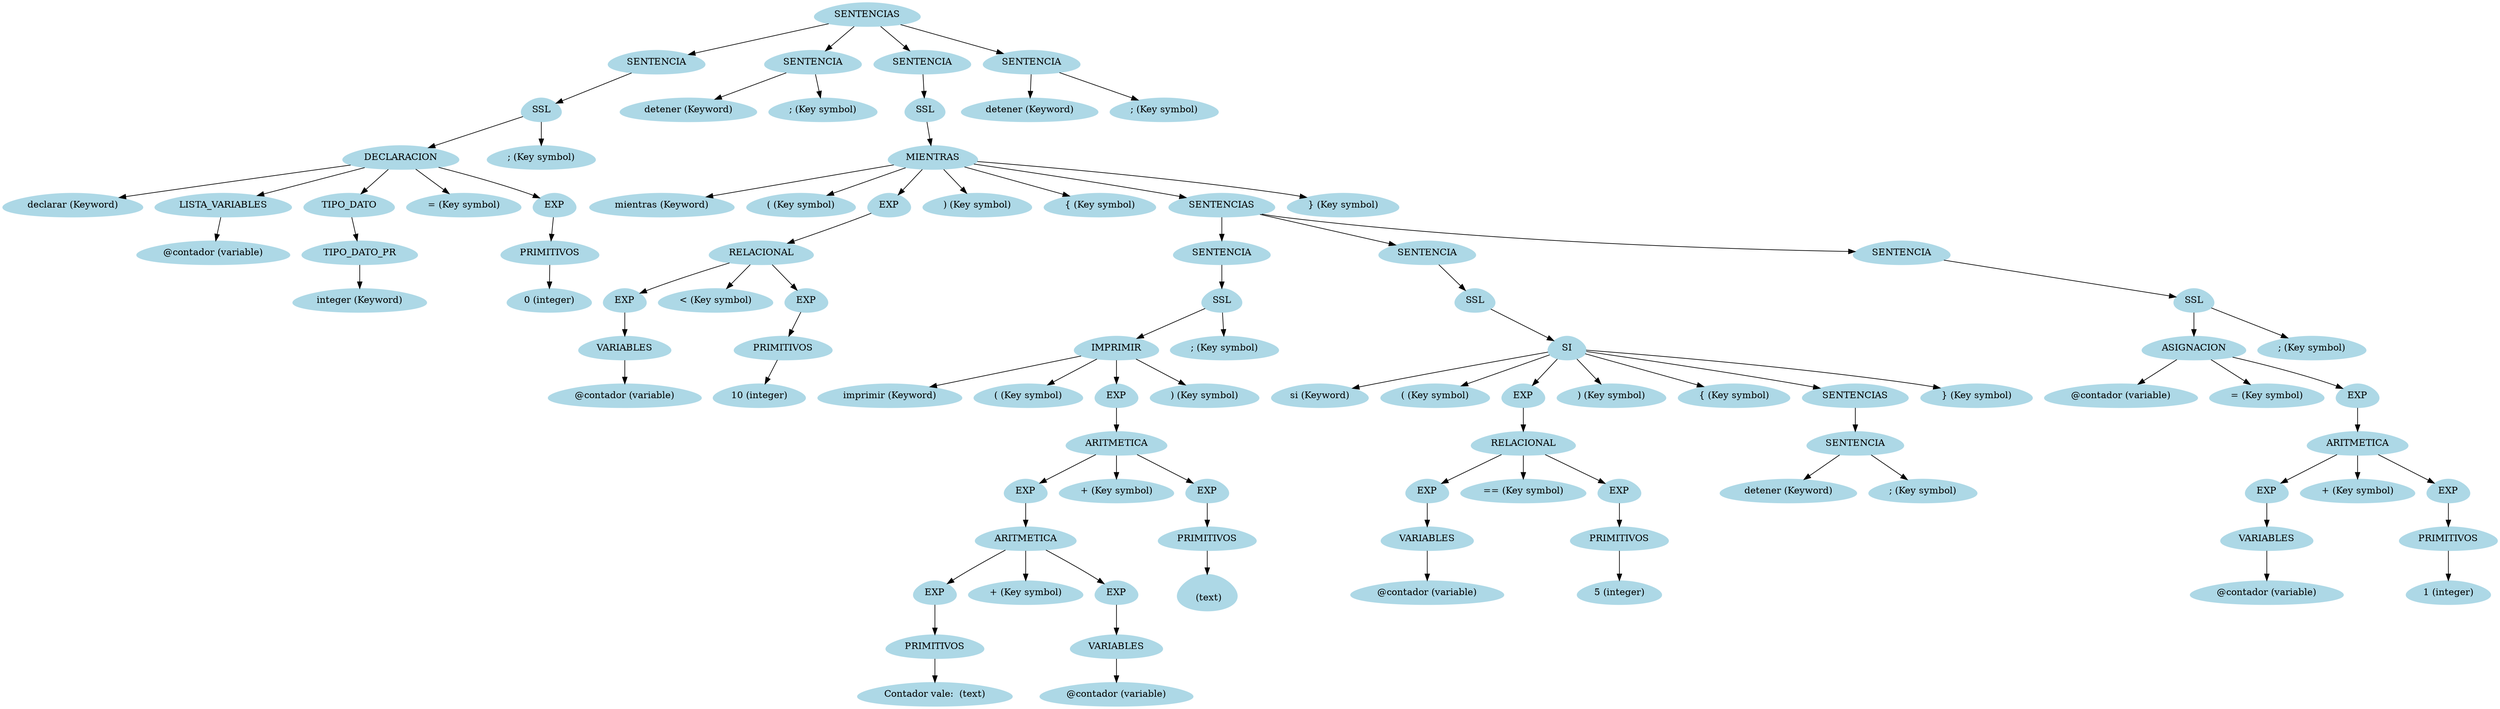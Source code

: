 digraph grafo{
node [shape = egg];
4094363[label="SENTENCIAS", style = filled, color = lightblue];
36849274[label="SENTENCIA", style = filled, color = lightblue];
4094363->36849274;
63208015[label="SSL", style = filled, color = lightblue];
36849274->63208015;
32001227[label="DECLARACION", style = filled, color = lightblue];
63208015->32001227;
19575591[label="declarar (Keyword)", style = filled, color = lightblue];
32001227->19575591;
41962596[label="LISTA_VARIABLES", style = filled, color = lightblue];
32001227->41962596;
42119052[label="@contador (variable)", style = filled, color = lightblue];
41962596->42119052;
43527150[label="TIPO_DATO", style = filled, color = lightblue];
32001227->43527150;
56200037[label="TIPO_DATO_PR", style = filled, color = lightblue];
43527150->56200037;
36038289[label="integer (Keyword)", style = filled, color = lightblue];
56200037->36038289;
55909147[label="= (Key symbol)", style = filled, color = lightblue];
32001227->55909147;
33420276[label="EXP", style = filled, color = lightblue];
32001227->33420276;
32347029[label="PRIMITIVOS", style = filled, color = lightblue];
33420276->32347029;
22687807[label="0 (integer)", style = filled, color = lightblue];
32347029->22687807;
2863675[label="; (Key symbol)", style = filled, color = lightblue];
63208015->2863675;
25773083[label="SENTENCIA", style = filled, color = lightblue];
4094363->25773083;
30631159[label="detener (Keyword)", style = filled, color = lightblue];
25773083->30631159;
7244975[label="; (Key symbol)", style = filled, color = lightblue];
25773083->7244975;
65204782[label="SENTENCIA", style = filled, color = lightblue];
4094363->65204782;
49972132[label="SSL", style = filled, color = lightblue];
65204782->49972132;
47096010[label="MIENTRAS", style = filled, color = lightblue];
49972132->47096010;
21210914[label="mientras (Keyword)", style = filled, color = lightblue];
47096010->21210914;
56680499[label="( (Key symbol)", style = filled, color = lightblue];
47096010->56680499;
40362448[label="EXP", style = filled, color = lightblue];
47096010->40362448;
27717712[label="RELACIONAL", style = filled, color = lightblue];
40362448->27717712;
48132822[label="EXP", style = filled, color = lightblue];
27717712->48132822;
30542218[label="VARIABLES", style = filled, color = lightblue];
48132822->30542218;
6444509[label="@contador (variable)", style = filled, color = lightblue];
30542218->6444509;
58000584[label="< (Key symbol)", style = filled, color = lightblue];
27717712->58000584;
52243212[label="EXP", style = filled, color = lightblue];
27717712->52243212;
426867[label="PRIMITIVOS", style = filled, color = lightblue];
52243212->426867;
3841804[label="10 (integer)", style = filled, color = lightblue];
426867->3841804;
34576242[label=") (Key symbol)", style = filled, color = lightblue];
47096010->34576242;
42750725[label="{ (Key symbol)", style = filled, color = lightblue];
47096010->42750725;
49212206[label="SENTENCIAS", style = filled, color = lightblue];
47096010->49212206;
40256670[label="SENTENCIA", style = filled, color = lightblue];
49212206->40256670;
26765710[label="SSL", style = filled, color = lightblue];
40256670->26765710;
39564799[label="IMPRIMIR", style = filled, color = lightblue];
26765710->39564799;
20538874[label="imprimir (Keyword)", style = filled, color = lightblue];
39564799->20538874;
50632145[label="( (Key symbol)", style = filled, color = lightblue];
39564799->50632145;
53036123[label="EXP", style = filled, color = lightblue];
39564799->53036123;
7563067[label="ARITMETICA", style = filled, color = lightblue];
53036123->7563067;
958745[label="EXP", style = filled, color = lightblue];
7563067->958745;
8628710[label="ARITMETICA", style = filled, color = lightblue];
958745->8628710;
10549531[label="EXP", style = filled, color = lightblue];
8628710->10549531;
27836922[label="PRIMITIVOS", style = filled, color = lightblue];
10549531->27836922;
49205706[label="Contador vale:  (text)", style = filled, color = lightblue];
27836922->49205706;
40198173[label="+ (Key symbol)", style = filled, color = lightblue];
8628710->40198173;
26239245[label="EXP", style = filled, color = lightblue];
8628710->26239245;
34826618[label="VARIABLES", style = filled, color = lightblue];
26239245->34826618;
45004109[label="@contador (variable)", style = filled, color = lightblue];
34826618->45004109;
2383799[label="+ (Key symbol)", style = filled, color = lightblue];
7563067->2383799;
21454193[label="EXP", style = filled, color = lightblue];
7563067->21454193;
58870012[label="PRIMITIVOS", style = filled, color = lightblue];
21454193->58870012;
60068066[label="
 (text)", style = filled, color = lightblue];
58870012->60068066;
3741682[label=") (Key symbol)", style = filled, color = lightblue];
39564799->3741682;
33675143[label="; (Key symbol)", style = filled, color = lightblue];
26765710->33675143;
34640832[label="SENTENCIA", style = filled, color = lightblue];
49212206->34640832;
43332040[label="SSL", style = filled, color = lightblue];
34640832->43332040;
54444047[label="SI", style = filled, color = lightblue];
43332040->54444047;
20234383[label="si (Keyword)", style = filled, color = lightblue];
54444047->20234383;
47891719[label="( (Key symbol)", style = filled, color = lightblue];
54444047->47891719;
28372289[label="EXP", style = filled, color = lightblue];
54444047->28372289;
54024015[label="RELACIONAL", style = filled, color = lightblue];
28372289->54024015;
16454088[label="EXP", style = filled, color = lightblue];
54024015->16454088;
13869071[label="VARIABLES", style = filled, color = lightblue];
16454088->13869071;
57712780[label="@contador (variable)", style = filled, color = lightblue];
13869071->57712780;
49652976[label="== (Key symbol)", style = filled, color = lightblue];
54024015->49652976;
44223604[label="EXP", style = filled, color = lightblue];
54024015->44223604;
62468121[label="PRIMITIVOS", style = filled, color = lightblue];
44223604->62468121;
25342185[label="5 (integer)", style = filled, color = lightblue];
62468121->25342185;
26753075[label=") (Key symbol)", style = filled, color = lightblue];
54444047->26753075;
39451090[label="{ (Key symbol)", style = filled, color = lightblue];
54444047->39451090;
19515494[label="SENTENCIAS", style = filled, color = lightblue];
54444047->19515494;
41421720[label="SENTENCIA", style = filled, color = lightblue];
19515494->41421720;
37251161[label="detener (Keyword)", style = filled, color = lightblue];
41421720->37251161;
66824994[label="; (Key symbol)", style = filled, color = lightblue];
41421720->66824994;
64554036[label="} (Key symbol)", style = filled, color = lightblue];
54444047->64554036;
44115416[label="SENTENCIA", style = filled, color = lightblue];
49212206->44115416;
61494432[label="SSL", style = filled, color = lightblue];
44115416->61494432;
16578980[label="ASIGNACION", style = filled, color = lightblue];
61494432->16578980;
14993092[label="@contador (variable)", style = filled, color = lightblue];
16578980->14993092;
720107[label="= (Key symbol)", style = filled, color = lightblue];
16578980->720107;
6480969[label="EXP", style = filled, color = lightblue];
16578980->6480969;
58328727[label="ARITMETICA", style = filled, color = lightblue];
6480969->58328727;
55196503[label="EXP", style = filled, color = lightblue];
58328727->55196503;
27006480[label="VARIABLES", style = filled, color = lightblue];
55196503->27006480;
41731733[label="@contador (variable)", style = filled, color = lightblue];
27006480->41731733;
40041277[label="+ (Key symbol)", style = filled, color = lightblue];
58328727->40041277;
24827179[label="EXP", style = filled, color = lightblue];
58328727->24827179;
22118023[label="PRIMITIVOS", style = filled, color = lightblue];
24827179->22118023;
64844482[label="1 (integer)", style = filled, color = lightblue];
22118023->64844482;
46729429[label="; (Key symbol)", style = filled, color = lightblue];
61494432->46729429;
17911681[label="} (Key symbol)", style = filled, color = lightblue];
47096010->17911681;
26987408[label="SENTENCIA", style = filled, color = lightblue];
4094363->26987408;
41560081[label="detener (Keyword)", style = filled, color = lightblue];
26987408->41560081;
38496415[label="; (Key symbol)", style = filled, color = lightblue];
26987408->38496415;
}
